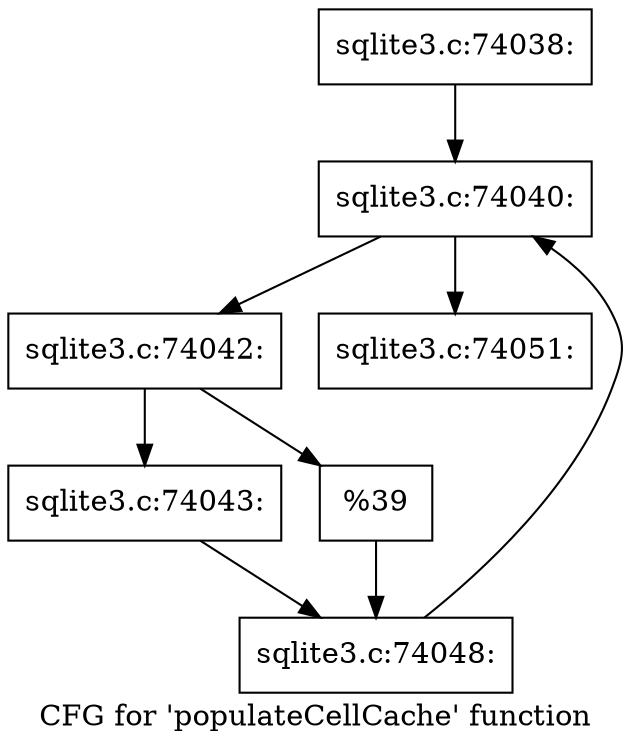 digraph "CFG for 'populateCellCache' function" {
	label="CFG for 'populateCellCache' function";

	Node0x55c0f826de30 [shape=record,label="{sqlite3.c:74038:}"];
	Node0x55c0f826de30 -> Node0x55c0f8276080;
	Node0x55c0f8276080 [shape=record,label="{sqlite3.c:74040:}"];
	Node0x55c0f8276080 -> Node0x55c0f82762b0;
	Node0x55c0f8276080 -> Node0x55c0f82760d0;
	Node0x55c0f82762b0 [shape=record,label="{sqlite3.c:74042:}"];
	Node0x55c0f82762b0 -> Node0x55c0f82764f0;
	Node0x55c0f82762b0 -> Node0x55c0f8276590;
	Node0x55c0f82764f0 [shape=record,label="{sqlite3.c:74043:}"];
	Node0x55c0f82764f0 -> Node0x55c0f8276540;
	Node0x55c0f8276590 [shape=record,label="{%39}"];
	Node0x55c0f8276590 -> Node0x55c0f8276540;
	Node0x55c0f8276540 [shape=record,label="{sqlite3.c:74048:}"];
	Node0x55c0f8276540 -> Node0x55c0f8276080;
	Node0x55c0f82760d0 [shape=record,label="{sqlite3.c:74051:}"];
}
